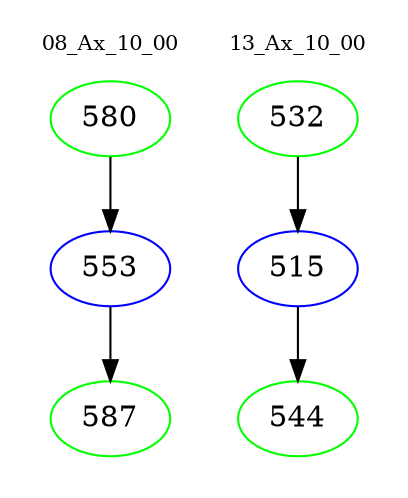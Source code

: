 digraph{
subgraph cluster_0 {
color = white
label = "08_Ax_10_00";
fontsize=10;
T0_580 [label="580", color="green"]
T0_580 -> T0_553 [color="black"]
T0_553 [label="553", color="blue"]
T0_553 -> T0_587 [color="black"]
T0_587 [label="587", color="green"]
}
subgraph cluster_1 {
color = white
label = "13_Ax_10_00";
fontsize=10;
T1_532 [label="532", color="green"]
T1_532 -> T1_515 [color="black"]
T1_515 [label="515", color="blue"]
T1_515 -> T1_544 [color="black"]
T1_544 [label="544", color="green"]
}
}
